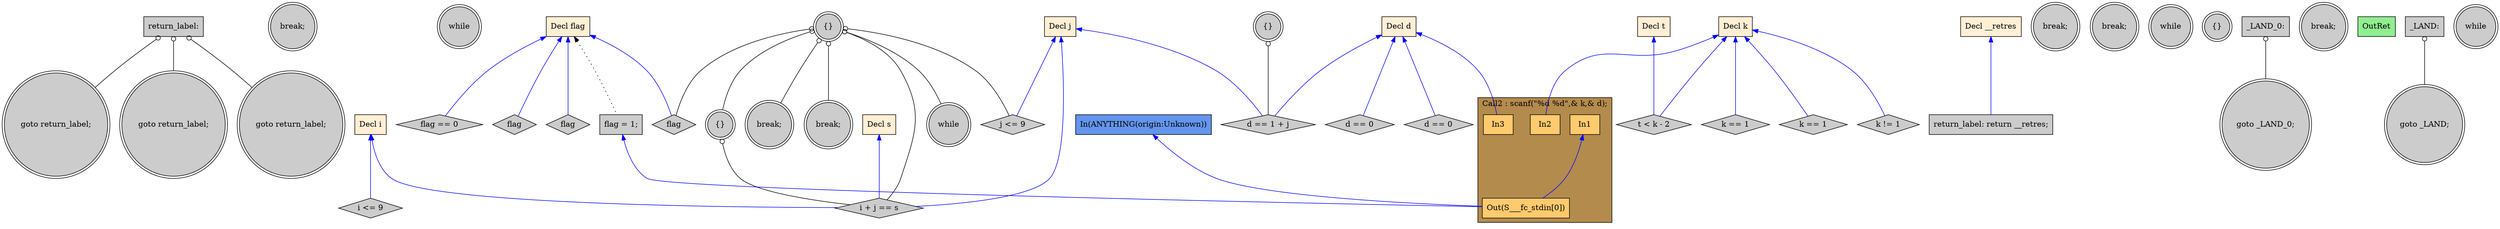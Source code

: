 digraph G {
  rankdir=TB;
  node [style="filled", ];
  32 [label="goto return_label;", fillcolor="#CCCCCC", shape=doublecircle, ];
  33 [label="break;", fillcolor="#CCCCCC", shape=doublecircle, ];
  34 [label="while", fillcolor="#CCCCCC", shape=doublecircle, ];
  2 [label="Decl k", fillcolor="#FFEFD5", shape=box, ];
  35 [label="i <= 9", fillcolor="#CCCCCC", shape=diamond, ];
  3 [label="Decl d", fillcolor="#FFEFD5", shape=box, ];
  36 [label="flag", fillcolor="#CCCCCC", shape=diamond, ];
  4 [label="Decl i", fillcolor="#FFEFD5", shape=box, ];
  37 [label="{}", fillcolor="#CCCCCC", shape=doublecircle, ];
  5 [label="Decl j", fillcolor="#FFEFD5", shape=box, ];
  38 [label="while", fillcolor="#CCCCCC", shape=doublecircle, ];
  6 [label="Decl flag", fillcolor="#FFEFD5", shape=box, ];
  39 [label="j <= 9", fillcolor="#CCCCCC", shape=diamond, ];
  7 [label="Decl t", fillcolor="#FFEFD5", shape=box, ];
  40 [label="flag", fillcolor="#CCCCCC", shape=diamond, ];
  8 [label="Decl s", fillcolor="#FFEFD5", shape=box, ];
  41 [label="break;", fillcolor="#CCCCCC", shape=doublecircle, ];
  9 [label="Decl __retres", fillcolor="#FFEFD5", shape=box, ];
  42 [label="break;", fillcolor="#CCCCCC", shape=doublecircle, ];
  10 [label="flag = 1;", fillcolor="#CCCCCC", shape=box, ];
  43 [label="{}", fillcolor="#CCCCCC", shape=doublecircle, ];
  44 [label="i + j == s", fillcolor="#CCCCCC", shape=diamond, ];
  12 [label="In1", fillcolor="#FFCA6E", shape=box, ];
  45 [label="break;", fillcolor="#CCCCCC", shape=doublecircle, ];
  13 [label="In2", fillcolor="#FFCA6E", shape=box, ];
  46 [label="break;", fillcolor="#CCCCCC", shape=doublecircle, ];
  14 [label="In3", fillcolor="#FFCA6E", shape=box, ];
  47 [label="flag == 0", fillcolor="#CCCCCC", shape=diamond, ];
  15 [label="Out(S___fc_stdin[0])", fillcolor="#FFCA6E", shape=box, ];
  48 [label="while", fillcolor="#CCCCCC", shape=doublecircle, ];
  16 [label="d == 0", fillcolor="#CCCCCC", shape=diamond, ];
  49 [label="t < k - 2", fillcolor="#CCCCCC", shape=diamond, ];
  17 [label="k == 1", fillcolor="#CCCCCC", shape=diamond, ];
  50 [label="{}", fillcolor="#CCCCCC", shape=doublecircle, ];
  18 [label="goto _LAND_0;", fillcolor="#CCCCCC", shape=doublecircle, ];
  51 [label="break;", fillcolor="#CCCCCC", shape=doublecircle, ];
  19 [label="_LAND_0:", fillcolor="#CCCCCC", shape=box, ];
  52 [label="return_label: return __retres;", fillcolor="#CCCCCC", shape=box, ];
  20 [label="goto return_label;", fillcolor="#CCCCCC", shape=doublecircle, ];
  53 [label="OutRet", fillcolor="#90EE90", shape=box, ];
  21 [label="return_label:", fillcolor="#CCCCCC", shape=box, ];
  54 [label="In(ANYTHING(origin:Unknown))", fillcolor="#6495ED", shape=box, ];
  22 [label="d == 0", fillcolor="#CCCCCC", shape=diamond, ];
  23 [label="k != 1", fillcolor="#CCCCCC", shape=diamond, ];
  24 [label="goto _LAND;", fillcolor="#CCCCCC", shape=doublecircle, ];
  25 [label="_LAND:", fillcolor="#CCCCCC", shape=box, ];
  26 [label="goto return_label;", fillcolor="#CCCCCC", shape=doublecircle, ];
  27 [label="k == 1", fillcolor="#CCCCCC", shape=diamond, ];
  28 [label="while", fillcolor="#CCCCCC", shape=doublecircle, ];
  29 [label="flag", fillcolor="#CCCCCC", shape=diamond, ];
  30 [label="{}", fillcolor="#CCCCCC", shape=doublecircle, ];
  31 [label="d == 1 + j", fillcolor="#CCCCCC", shape=diamond, ];
  
  subgraph cluster_Call2 { label="Call2 : scanf(\"%d %d\",& k,& d);";
                           fillcolor="#B38B4D"; style="filled"; 15;14;13;12;
     };
  
  edge [dir=back, ];
  21 -> 32 [color="#000000", arrowtail=odot, ];
  4 -> 35 [color="#0000FF", ];
  6 -> 36 [color="#0000FF", ];
  37 -> 38 [color="#000000", arrowtail=odot, ];
  5 -> 39 [color="#0000FF", ];
  37 -> 39 [color="#000000", arrowtail=odot, ];
  6 -> 40 [color="#0000FF", ];
  37 -> 40 [color="#000000", arrowtail=odot, ];
  37 -> 41 [color="#000000", arrowtail=odot, ];
  37 -> 42 [color="#000000", arrowtail=odot, ];
  6 -> 10 [color="#000000", style="dotted", ];
  37 -> 43 [color="#000000", arrowtail=odot, ];
  4 -> 44 [color="#0000FF", ];
  5 -> 44 [color="#0000FF", ];
  8 -> 44 [color="#0000FF", ];
  37 -> 44 [color="#000000", arrowtail=odot, ];
  43 -> 44 [color="#000000", arrowtail=odot, ];
  2 -> 13 [color="#0000FF", ];
  3 -> 14 [color="#0000FF", ];
  6 -> 47 [color="#0000FF", ];
  10 -> 15 [color="#0000FF", ];
  12 -> 15 [color="#0000FF", ];
  54 -> 15 [color="#0000FF", ];
  3 -> 16 [color="#0000FF", ];
  2 -> 49 [color="#0000FF", ];
  7 -> 49 [color="#0000FF", ];
  2 -> 17 [color="#0000FF", ];
  19 -> 18 [color="#000000", arrowtail=odot, ];
  9 -> 52 [color="#0000FF", ];
  21 -> 20 [color="#000000", arrowtail=odot, ];
  3 -> 22 [color="#0000FF", ];
  2 -> 23 [color="#0000FF", ];
  25 -> 24 [color="#000000", arrowtail=odot, ];
  21 -> 26 [color="#000000", arrowtail=odot, ];
  2 -> 27 [color="#0000FF", ];
  6 -> 29 [color="#0000FF", ];
  3 -> 31 [color="#0000FF", ];
  5 -> 31 [color="#0000FF", ];
  30 -> 31 [color="#000000", arrowtail=odot, ];
  
  }